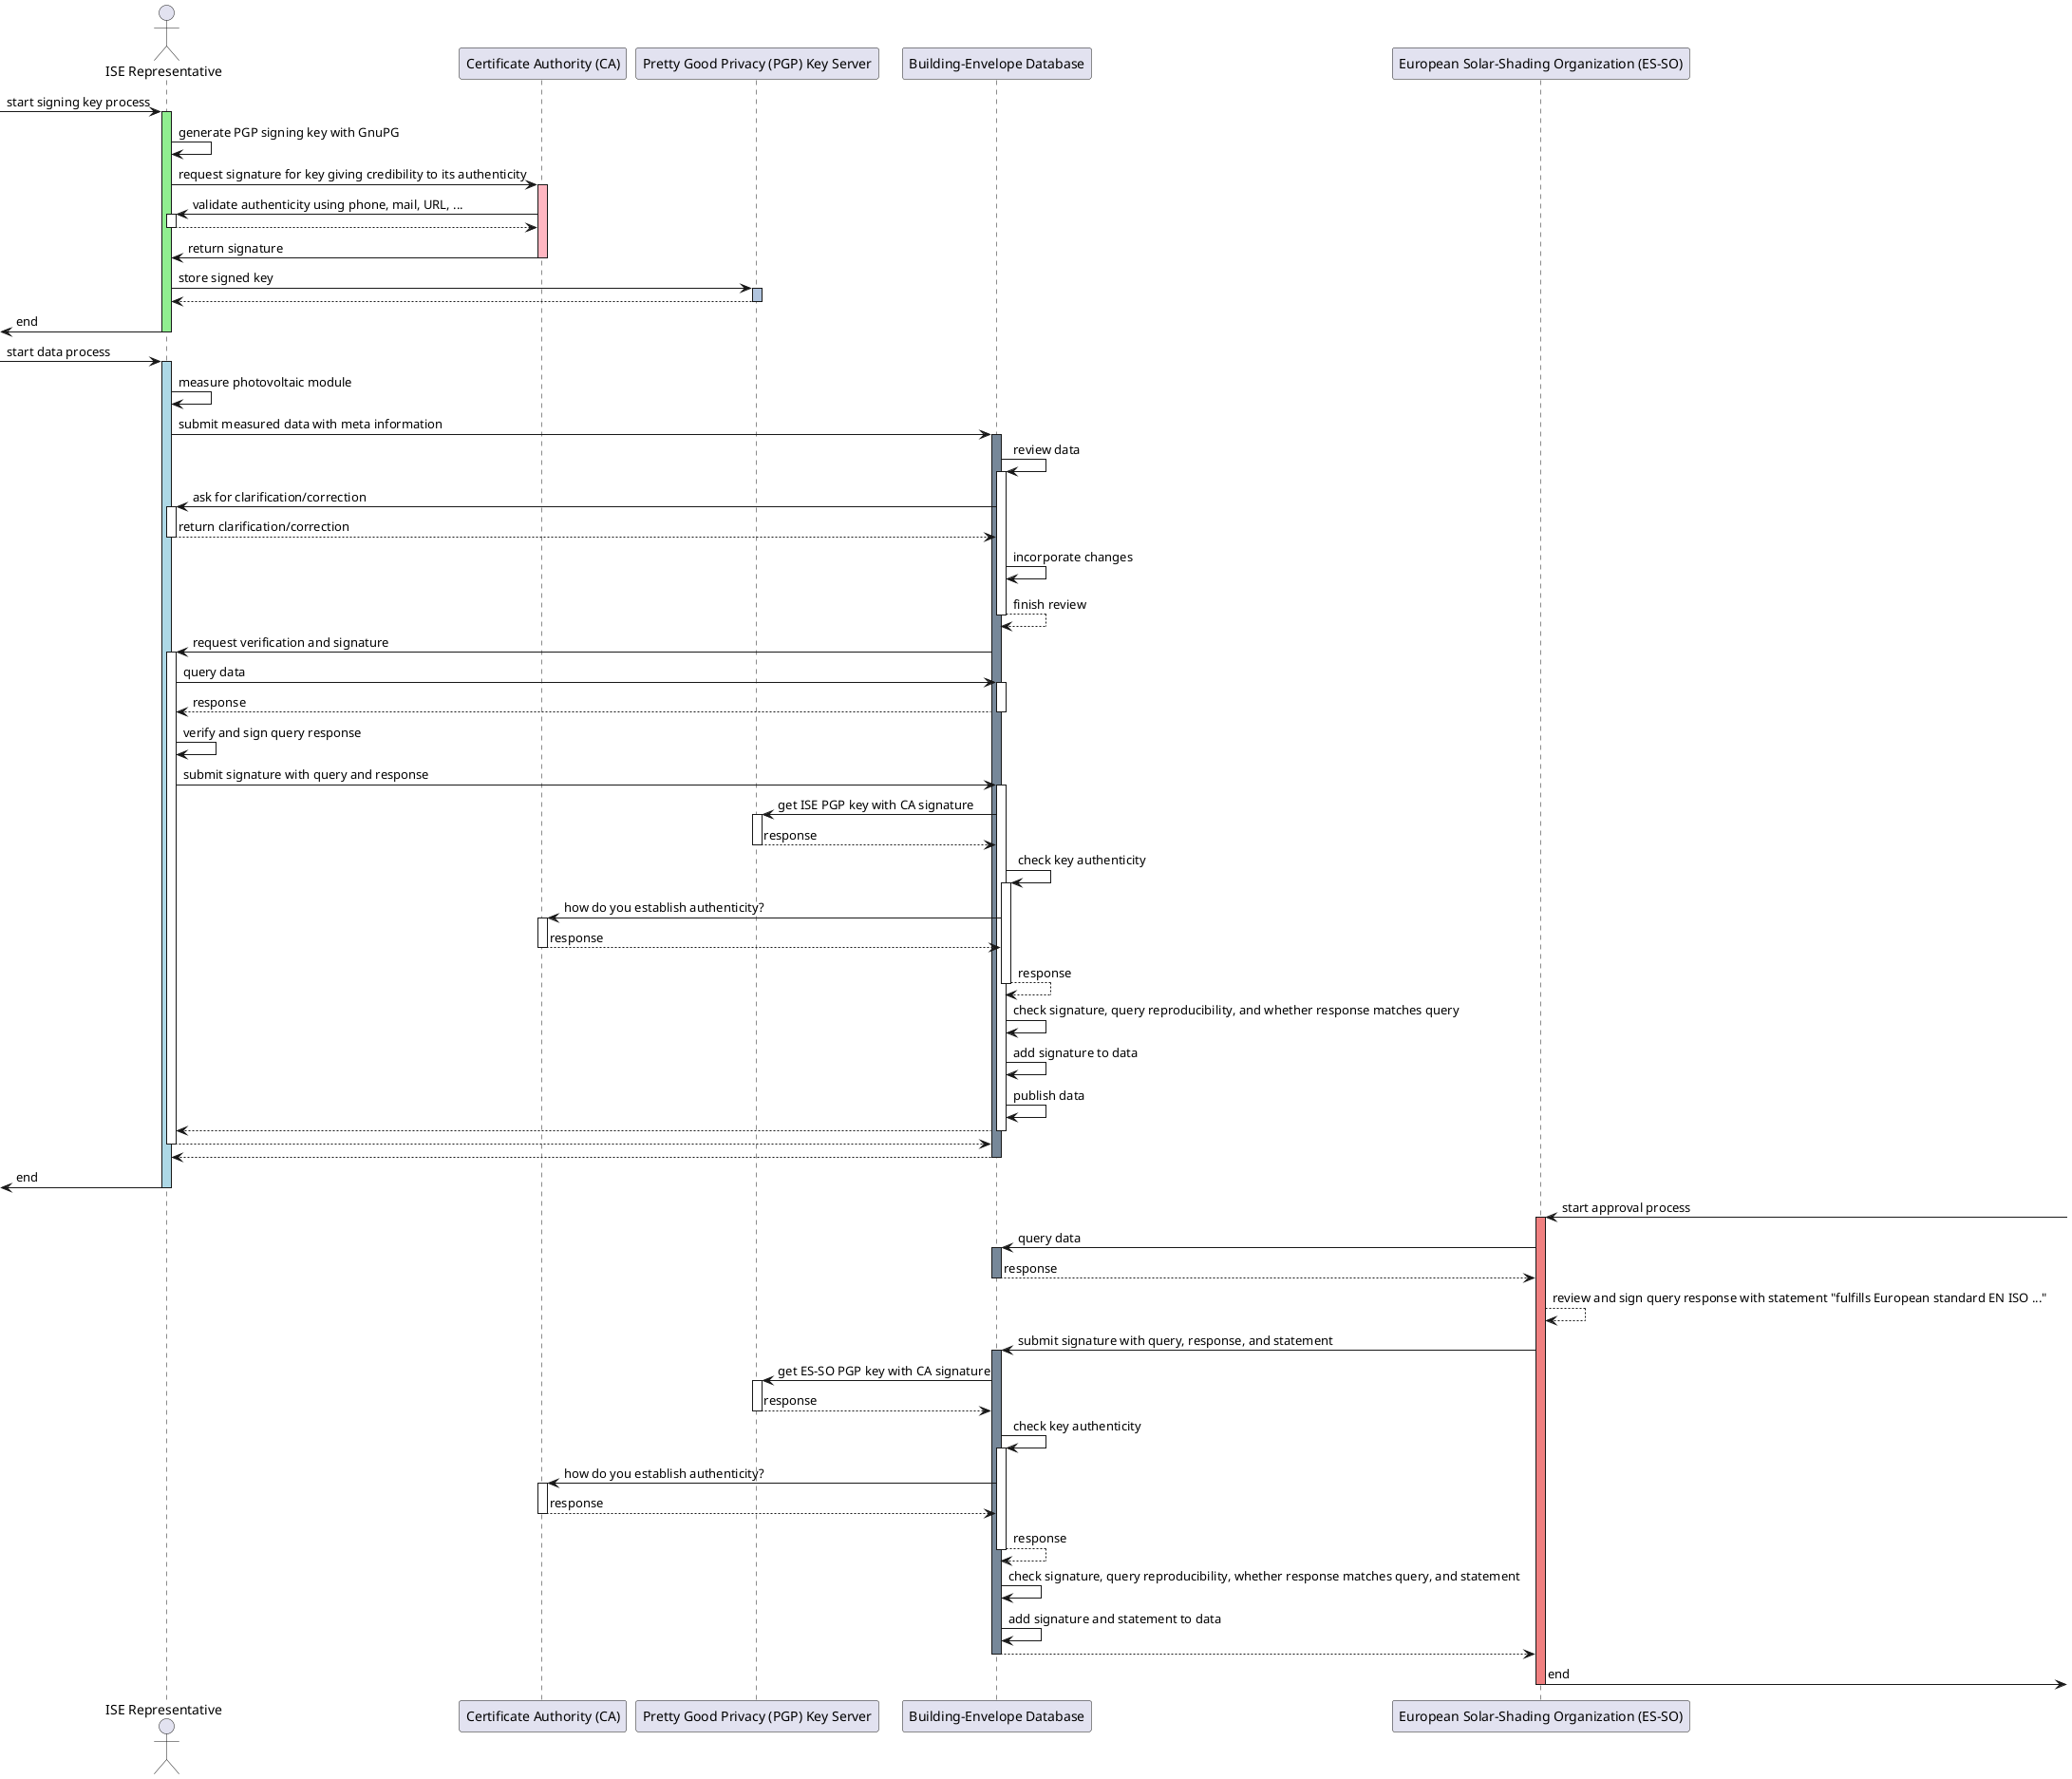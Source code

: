 @startuml "Approvals"

actor "ISE Representative" as User
participant "Certificate Authority (CA)" as CertificateAuthority
participant "Pretty Good Privacy (PGP) Key Server" as PgpKeyServer
participant "Building-Envelope Database" as Database
participant "European Solar-Shading Organization (ES-SO)" as Esso

[-> User: start signing key process
activate User #LightGreen
    User -> User: generate PGP signing key with GnuPG

    User -> CertificateAuthority: request signature for key giving credibility to its authenticity
    activate CertificateAuthority #LightPink
        CertificateAuthority -> User: validate authenticity using phone, mail, URL, ...
        activate User
        User --> CertificateAuthority
        deactivate User
    CertificateAuthority -> User: return signature
    deactivate CertificateAuthority

    User -> PgpKeyServer: store signed key
    activate PgpKeyServer #LightSteelBlue
    PgpKeyServer --> User
    deactivate PgpKeyServer
[<- User: end
deactivate User

[-> User: start data process
activate User #LightBlue
    User -> User: measure photovoltaic module

    User -> Database: submit measured data with meta information
    activate Database #LightSlateGray
        Database -> Database: review data
        activate Database
            Database -> User: ask for clarification/correction
            activate User
            User --> Database: return clarification/correction
            deactivate User
            Database -> Database: incorporate changes
        Database --> Database: finish review
        deactivate Database

        Database -> User: request verification and signature
        activate User
            User -> Database: query data
            activate Database
            Database --> User: response
            deactivate Database

            User -> User: verify and sign query response

            User -> Database: submit signature with query and response
            activate Database
                Database -> PgpKeyServer: get ISE PGP key with CA signature
                activate PgpKeyServer
                PgpKeyServer --> Database: response
                deactivate PgpKeyServer

                Database -> Database: check key authenticity
                activate Database
                    Database -> CertificateAuthority: how do you establish authenticity?
                    activate CertificateAuthority
                    CertificateAuthority --> Database: response
                    deactivate CertificateAuthority
                Database --> Database: response
                deactivate Database

                Database -> Database: check signature, query reproducibility, and whether response matches query
                Database -> Database: add signature to data
                Database -> Database: publish data
            Database --> User
            deactivate Database
        User --> Database
        deactivate User
    Database --> User
    deactivate Database
[<- User: end
deactivate User

Esso <-]: start approval process
activate Esso #LightCoral
    Database <- Esso: query data
    activate Database #LightSlateGray
    Database --> Esso: response
    deactivate Database

    Esso --> Esso: review and sign query response with statement "fulfills European standard EN ISO ..."

    Database <- Esso: submit signature with query, response, and statement
    activate Database #LightSlateGray
        Database -> PgpKeyServer: get ES-SO PGP key with CA signature
        activate PgpKeyServer
        PgpKeyServer --> Database: response
        deactivate PgpKeyServer

        Database -> Database: check key authenticity
        activate Database
            Database -> CertificateAuthority: how do you establish authenticity?
            activate CertificateAuthority
            CertificateAuthority --> Database: response
            deactivate CertificateAuthority
        Database --> Database: response
        deactivate Database

        Database -> Database: check signature, query reproducibility, whether response matches query, and statement
        Database -> Database: add signature and statement to data
    Database --> Esso
    deactivate Database
Esso ->]: end
deactivate Esso

@enduml